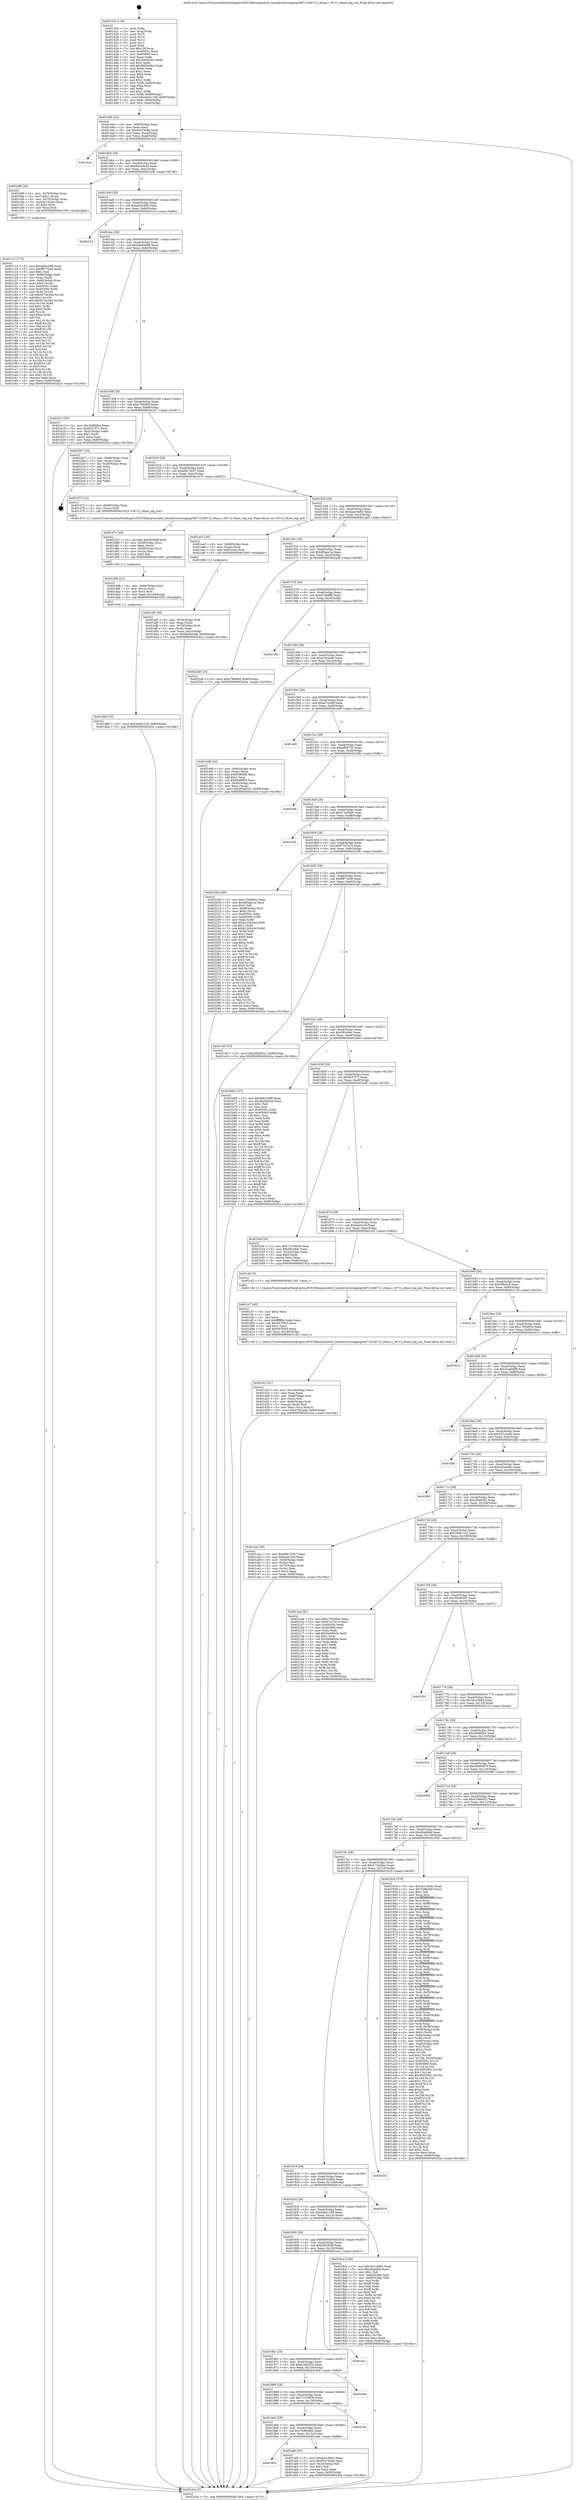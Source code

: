 digraph "0x401420" {
  label = "0x401420 (/mnt/c/Users/mathe/Desktop/tcc/POCII/binaries/extr_linuxdriversstagingrtl8712rtl8712_efuse.c_r8712_efuse_reg_init_Final-ollvm.out::main(0))"
  labelloc = "t"
  node[shape=record]

  Entry [label="",width=0.3,height=0.3,shape=circle,fillcolor=black,style=filled]
  "0x401494" [label="{
     0x401494 [32]\l
     | [instrs]\l
     &nbsp;&nbsp;0x401494 \<+6\>: mov -0x90(%rbp),%eax\l
     &nbsp;&nbsp;0x40149a \<+2\>: mov %eax,%ecx\l
     &nbsp;&nbsp;0x40149c \<+6\>: sub $0x93e75b8a,%ecx\l
     &nbsp;&nbsp;0x4014a2 \<+6\>: mov %eax,-0xa4(%rbp)\l
     &nbsp;&nbsp;0x4014a8 \<+6\>: mov %ecx,-0xa8(%rbp)\l
     &nbsp;&nbsp;0x4014ae \<+6\>: je 0000000000401ac4 \<main+0x6a4\>\l
  }"]
  "0x401ac4" [label="{
     0x401ac4\l
  }", style=dashed]
  "0x4014b4" [label="{
     0x4014b4 [28]\l
     | [instrs]\l
     &nbsp;&nbsp;0x4014b4 \<+5\>: jmp 00000000004014b9 \<main+0x99\>\l
     &nbsp;&nbsp;0x4014b9 \<+6\>: mov -0xa4(%rbp),%eax\l
     &nbsp;&nbsp;0x4014bf \<+5\>: sub $0x9a244e2d,%eax\l
     &nbsp;&nbsp;0x4014c4 \<+6\>: mov %eax,-0xac(%rbp)\l
     &nbsp;&nbsp;0x4014ca \<+6\>: je 0000000000401bf6 \<main+0x7d6\>\l
  }"]
  Exit [label="",width=0.3,height=0.3,shape=circle,fillcolor=black,style=filled,peripheries=2]
  "0x401bf6" [label="{
     0x401bf6 [29]\l
     | [instrs]\l
     &nbsp;&nbsp;0x401bf6 \<+4\>: mov -0x70(%rbp),%rax\l
     &nbsp;&nbsp;0x401bfa \<+6\>: movl $0x1,(%rax)\l
     &nbsp;&nbsp;0x401c00 \<+4\>: mov -0x70(%rbp),%rax\l
     &nbsp;&nbsp;0x401c04 \<+3\>: movslq (%rax),%rax\l
     &nbsp;&nbsp;0x401c07 \<+4\>: shl $0x2,%rax\l
     &nbsp;&nbsp;0x401c0b \<+3\>: mov %rax,%rdi\l
     &nbsp;&nbsp;0x401c0e \<+5\>: call 0000000000401050 \<malloc@plt\>\l
     | [calls]\l
     &nbsp;&nbsp;0x401050 \{1\} (unknown)\l
  }"]
  "0x4014d0" [label="{
     0x4014d0 [28]\l
     | [instrs]\l
     &nbsp;&nbsp;0x4014d0 \<+5\>: jmp 00000000004014d5 \<main+0xb5\>\l
     &nbsp;&nbsp;0x4014d5 \<+6\>: mov -0xa4(%rbp),%eax\l
     &nbsp;&nbsp;0x4014db \<+5\>: sub $0xafd2c489,%eax\l
     &nbsp;&nbsp;0x4014e0 \<+6\>: mov %eax,-0xb0(%rbp)\l
     &nbsp;&nbsp;0x4014e6 \<+6\>: je 0000000000402314 \<main+0xef4\>\l
  }"]
  "0x401db0" [label="{
     0x401db0 [15]\l
     | [instrs]\l
     &nbsp;&nbsp;0x401db0 \<+10\>: movl $0x30d011e3,-0x90(%rbp)\l
     &nbsp;&nbsp;0x401dba \<+5\>: jmp 000000000040242a \<main+0x100a\>\l
  }"]
  "0x402314" [label="{
     0x402314\l
  }", style=dashed]
  "0x4014ec" [label="{
     0x4014ec [28]\l
     | [instrs]\l
     &nbsp;&nbsp;0x4014ec \<+5\>: jmp 00000000004014f1 \<main+0xd1\>\l
     &nbsp;&nbsp;0x4014f1 \<+6\>: mov -0xa4(%rbp),%eax\l
     &nbsp;&nbsp;0x4014f7 \<+5\>: sub $0xbbc6e0d6,%eax\l
     &nbsp;&nbsp;0x4014fc \<+6\>: mov %eax,-0xb4(%rbp)\l
     &nbsp;&nbsp;0x401502 \<+6\>: je 0000000000401b13 \<main+0x6f3\>\l
  }"]
  "0x401d9b" [label="{
     0x401d9b [21]\l
     | [instrs]\l
     &nbsp;&nbsp;0x401d9b \<+4\>: mov -0x68(%rbp),%rcx\l
     &nbsp;&nbsp;0x401d9f \<+3\>: mov (%rcx),%rcx\l
     &nbsp;&nbsp;0x401da2 \<+3\>: mov %rcx,%rdi\l
     &nbsp;&nbsp;0x401da5 \<+6\>: mov %eax,-0x144(%rbp)\l
     &nbsp;&nbsp;0x401dab \<+5\>: call 0000000000401030 \<free@plt\>\l
     | [calls]\l
     &nbsp;&nbsp;0x401030 \{1\} (unknown)\l
  }"]
  "0x401b13" [label="{
     0x401b13 [30]\l
     | [instrs]\l
     &nbsp;&nbsp;0x401b13 \<+5\>: mov $0x3b980fce,%eax\l
     &nbsp;&nbsp;0x401b18 \<+5\>: mov $0x9c57f71,%ecx\l
     &nbsp;&nbsp;0x401b1d \<+3\>: mov -0x2c(%rbp),%edx\l
     &nbsp;&nbsp;0x401b20 \<+3\>: cmp $0x1,%edx\l
     &nbsp;&nbsp;0x401b23 \<+3\>: cmovl %ecx,%eax\l
     &nbsp;&nbsp;0x401b26 \<+6\>: mov %eax,-0x90(%rbp)\l
     &nbsp;&nbsp;0x401b2c \<+5\>: jmp 000000000040242a \<main+0x100a\>\l
  }"]
  "0x401508" [label="{
     0x401508 [28]\l
     | [instrs]\l
     &nbsp;&nbsp;0x401508 \<+5\>: jmp 000000000040150d \<main+0xed\>\l
     &nbsp;&nbsp;0x40150d \<+6\>: mov -0xa4(%rbp),%eax\l
     &nbsp;&nbsp;0x401513 \<+5\>: sub $0xc7f8d85f,%eax\l
     &nbsp;&nbsp;0x401518 \<+6\>: mov %eax,-0xb8(%rbp)\l
     &nbsp;&nbsp;0x40151e \<+6\>: je 00000000004022b7 \<main+0xe97\>\l
  }"]
  "0x401d7e" [label="{
     0x401d7e [29]\l
     | [instrs]\l
     &nbsp;&nbsp;0x401d7e \<+10\>: movabs $0x4030d6,%rdi\l
     &nbsp;&nbsp;0x401d88 \<+4\>: mov -0x58(%rbp),%rcx\l
     &nbsp;&nbsp;0x401d8c \<+2\>: mov %eax,(%rcx)\l
     &nbsp;&nbsp;0x401d8e \<+4\>: mov -0x58(%rbp),%rcx\l
     &nbsp;&nbsp;0x401d92 \<+2\>: mov (%rcx),%esi\l
     &nbsp;&nbsp;0x401d94 \<+2\>: mov $0x0,%al\l
     &nbsp;&nbsp;0x401d96 \<+5\>: call 0000000000401040 \<printf@plt\>\l
     | [calls]\l
     &nbsp;&nbsp;0x401040 \{1\} (unknown)\l
  }"]
  "0x4022b7" [label="{
     0x4022b7 [24]\l
     | [instrs]\l
     &nbsp;&nbsp;0x4022b7 \<+7\>: mov -0x88(%rbp),%rax\l
     &nbsp;&nbsp;0x4022be \<+2\>: mov (%rax),%eax\l
     &nbsp;&nbsp;0x4022c0 \<+4\>: lea -0x28(%rbp),%rsp\l
     &nbsp;&nbsp;0x4022c4 \<+1\>: pop %rbx\l
     &nbsp;&nbsp;0x4022c5 \<+2\>: pop %r12\l
     &nbsp;&nbsp;0x4022c7 \<+2\>: pop %r13\l
     &nbsp;&nbsp;0x4022c9 \<+2\>: pop %r14\l
     &nbsp;&nbsp;0x4022cb \<+2\>: pop %r15\l
     &nbsp;&nbsp;0x4022cd \<+1\>: pop %rbp\l
     &nbsp;&nbsp;0x4022ce \<+1\>: ret\l
  }"]
  "0x401524" [label="{
     0x401524 [28]\l
     | [instrs]\l
     &nbsp;&nbsp;0x401524 \<+5\>: jmp 0000000000401529 \<main+0x109\>\l
     &nbsp;&nbsp;0x401529 \<+6\>: mov -0xa4(%rbp),%eax\l
     &nbsp;&nbsp;0x40152f \<+5\>: sub $0xd0e72b57,%eax\l
     &nbsp;&nbsp;0x401534 \<+6\>: mov %eax,-0xbc(%rbp)\l
     &nbsp;&nbsp;0x40153a \<+6\>: je 0000000000401d72 \<main+0x952\>\l
  }"]
  "0x401d1f" [label="{
     0x401d1f [41]\l
     | [instrs]\l
     &nbsp;&nbsp;0x401d1f \<+6\>: mov -0x140(%rbp),%ecx\l
     &nbsp;&nbsp;0x401d25 \<+3\>: imul %eax,%ecx\l
     &nbsp;&nbsp;0x401d28 \<+4\>: mov -0x68(%rbp),%rsi\l
     &nbsp;&nbsp;0x401d2c \<+3\>: mov (%rsi),%rsi\l
     &nbsp;&nbsp;0x401d2f \<+4\>: mov -0x60(%rbp),%rdi\l
     &nbsp;&nbsp;0x401d33 \<+3\>: movslq (%rdi),%rdi\l
     &nbsp;&nbsp;0x401d36 \<+3\>: mov %ecx,(%rsi,%rdi,4)\l
     &nbsp;&nbsp;0x401d39 \<+10\>: movl $0xe7f42abb,-0x90(%rbp)\l
     &nbsp;&nbsp;0x401d43 \<+5\>: jmp 000000000040242a \<main+0x100a\>\l
  }"]
  "0x401d72" [label="{
     0x401d72 [12]\l
     | [instrs]\l
     &nbsp;&nbsp;0x401d72 \<+4\>: mov -0x68(%rbp),%rax\l
     &nbsp;&nbsp;0x401d76 \<+3\>: mov (%rax),%rdi\l
     &nbsp;&nbsp;0x401d79 \<+5\>: call 0000000000401410 \<r8712_efuse_reg_init\>\l
     | [calls]\l
     &nbsp;&nbsp;0x401410 \{1\} (/mnt/c/Users/mathe/Desktop/tcc/POCII/binaries/extr_linuxdriversstagingrtl8712rtl8712_efuse.c_r8712_efuse_reg_init_Final-ollvm.out::r8712_efuse_reg_init)\l
  }"]
  "0x401540" [label="{
     0x401540 [28]\l
     | [instrs]\l
     &nbsp;&nbsp;0x401540 \<+5\>: jmp 0000000000401545 \<main+0x125\>\l
     &nbsp;&nbsp;0x401545 \<+6\>: mov -0xa4(%rbp),%eax\l
     &nbsp;&nbsp;0x40154b \<+5\>: sub $0xdae16e92,%eax\l
     &nbsp;&nbsp;0x401550 \<+6\>: mov %eax,-0xc0(%rbp)\l
     &nbsp;&nbsp;0x401556 \<+6\>: je 0000000000401ae5 \<main+0x6c5\>\l
  }"]
  "0x401cf7" [label="{
     0x401cf7 [40]\l
     | [instrs]\l
     &nbsp;&nbsp;0x401cf7 \<+5\>: mov $0x2,%ecx\l
     &nbsp;&nbsp;0x401cfc \<+1\>: cltd\l
     &nbsp;&nbsp;0x401cfd \<+2\>: idiv %ecx\l
     &nbsp;&nbsp;0x401cff \<+6\>: imul $0xfffffffe,%edx,%ecx\l
     &nbsp;&nbsp;0x401d05 \<+6\>: sub $0x567f3b5,%ecx\l
     &nbsp;&nbsp;0x401d0b \<+3\>: add $0x1,%ecx\l
     &nbsp;&nbsp;0x401d0e \<+6\>: add $0x567f3b5,%ecx\l
     &nbsp;&nbsp;0x401d14 \<+6\>: mov %ecx,-0x140(%rbp)\l
     &nbsp;&nbsp;0x401d1a \<+5\>: call 0000000000401160 \<next_i\>\l
     | [calls]\l
     &nbsp;&nbsp;0x401160 \{1\} (/mnt/c/Users/mathe/Desktop/tcc/POCII/binaries/extr_linuxdriversstagingrtl8712rtl8712_efuse.c_r8712_efuse_reg_init_Final-ollvm.out::next_i)\l
  }"]
  "0x401ae5" [label="{
     0x401ae5 [16]\l
     | [instrs]\l
     &nbsp;&nbsp;0x401ae5 \<+4\>: mov -0x80(%rbp),%rax\l
     &nbsp;&nbsp;0x401ae9 \<+3\>: mov (%rax),%rax\l
     &nbsp;&nbsp;0x401aec \<+4\>: mov 0x8(%rax),%rdi\l
     &nbsp;&nbsp;0x401af0 \<+5\>: call 0000000000401060 \<atoi@plt\>\l
     | [calls]\l
     &nbsp;&nbsp;0x401060 \{1\} (unknown)\l
  }"]
  "0x40155c" [label="{
     0x40155c [28]\l
     | [instrs]\l
     &nbsp;&nbsp;0x40155c \<+5\>: jmp 0000000000401561 \<main+0x141\>\l
     &nbsp;&nbsp;0x401561 \<+6\>: mov -0xa4(%rbp),%eax\l
     &nbsp;&nbsp;0x401567 \<+5\>: sub $0xdf3aac1a,%eax\l
     &nbsp;&nbsp;0x40156c \<+6\>: mov %eax,-0xc4(%rbp)\l
     &nbsp;&nbsp;0x401572 \<+6\>: je 00000000004022a8 \<main+0xe88\>\l
  }"]
  "0x401c13" [label="{
     0x401c13 [172]\l
     | [instrs]\l
     &nbsp;&nbsp;0x401c13 \<+5\>: mov $0xafd2c489,%ecx\l
     &nbsp;&nbsp;0x401c18 \<+5\>: mov $0xff971b48,%edx\l
     &nbsp;&nbsp;0x401c1d \<+3\>: mov $0x1,%sil\l
     &nbsp;&nbsp;0x401c20 \<+4\>: mov -0x68(%rbp),%rdi\l
     &nbsp;&nbsp;0x401c24 \<+3\>: mov %rax,(%rdi)\l
     &nbsp;&nbsp;0x401c27 \<+4\>: mov -0x60(%rbp),%rax\l
     &nbsp;&nbsp;0x401c2b \<+6\>: movl $0x0,(%rax)\l
     &nbsp;&nbsp;0x401c31 \<+8\>: mov 0x40505c,%r8d\l
     &nbsp;&nbsp;0x401c39 \<+8\>: mov 0x405060,%r9d\l
     &nbsp;&nbsp;0x401c41 \<+3\>: mov %r8d,%r10d\l
     &nbsp;&nbsp;0x401c44 \<+7\>: sub $0x9274e2bd,%r10d\l
     &nbsp;&nbsp;0x401c4b \<+4\>: sub $0x1,%r10d\l
     &nbsp;&nbsp;0x401c4f \<+7\>: add $0x9274e2bd,%r10d\l
     &nbsp;&nbsp;0x401c56 \<+4\>: imul %r10d,%r8d\l
     &nbsp;&nbsp;0x401c5a \<+4\>: and $0x1,%r8d\l
     &nbsp;&nbsp;0x401c5e \<+4\>: cmp $0x0,%r8d\l
     &nbsp;&nbsp;0x401c62 \<+4\>: sete %r11b\l
     &nbsp;&nbsp;0x401c66 \<+4\>: cmp $0xa,%r9d\l
     &nbsp;&nbsp;0x401c6a \<+3\>: setl %bl\l
     &nbsp;&nbsp;0x401c6d \<+3\>: mov %r11b,%r14b\l
     &nbsp;&nbsp;0x401c70 \<+4\>: xor $0xff,%r14b\l
     &nbsp;&nbsp;0x401c74 \<+3\>: mov %bl,%r15b\l
     &nbsp;&nbsp;0x401c77 \<+4\>: xor $0xff,%r15b\l
     &nbsp;&nbsp;0x401c7b \<+4\>: xor $0x0,%sil\l
     &nbsp;&nbsp;0x401c7f \<+3\>: mov %r14b,%r12b\l
     &nbsp;&nbsp;0x401c82 \<+4\>: and $0x0,%r12b\l
     &nbsp;&nbsp;0x401c86 \<+3\>: and %sil,%r11b\l
     &nbsp;&nbsp;0x401c89 \<+3\>: mov %r15b,%r13b\l
     &nbsp;&nbsp;0x401c8c \<+4\>: and $0x0,%r13b\l
     &nbsp;&nbsp;0x401c90 \<+3\>: and %sil,%bl\l
     &nbsp;&nbsp;0x401c93 \<+3\>: or %r11b,%r12b\l
     &nbsp;&nbsp;0x401c96 \<+3\>: or %bl,%r13b\l
     &nbsp;&nbsp;0x401c99 \<+3\>: xor %r13b,%r12b\l
     &nbsp;&nbsp;0x401c9c \<+3\>: or %r15b,%r14b\l
     &nbsp;&nbsp;0x401c9f \<+4\>: xor $0xff,%r14b\l
     &nbsp;&nbsp;0x401ca3 \<+4\>: or $0x0,%sil\l
     &nbsp;&nbsp;0x401ca7 \<+3\>: and %sil,%r14b\l
     &nbsp;&nbsp;0x401caa \<+3\>: or %r14b,%r12b\l
     &nbsp;&nbsp;0x401cad \<+4\>: test $0x1,%r12b\l
     &nbsp;&nbsp;0x401cb1 \<+3\>: cmovne %edx,%ecx\l
     &nbsp;&nbsp;0x401cb4 \<+6\>: mov %ecx,-0x90(%rbp)\l
     &nbsp;&nbsp;0x401cba \<+5\>: jmp 000000000040242a \<main+0x100a\>\l
  }"]
  "0x4022a8" [label="{
     0x4022a8 [15]\l
     | [instrs]\l
     &nbsp;&nbsp;0x4022a8 \<+10\>: movl $0xc7f8d85f,-0x90(%rbp)\l
     &nbsp;&nbsp;0x4022b2 \<+5\>: jmp 000000000040242a \<main+0x100a\>\l
  }"]
  "0x401578" [label="{
     0x401578 [28]\l
     | [instrs]\l
     &nbsp;&nbsp;0x401578 \<+5\>: jmp 000000000040157d \<main+0x15d\>\l
     &nbsp;&nbsp;0x40157d \<+6\>: mov -0xa4(%rbp),%eax\l
     &nbsp;&nbsp;0x401583 \<+5\>: sub $0xe726dff8,%eax\l
     &nbsp;&nbsp;0x401588 \<+6\>: mov %eax,-0xc8(%rbp)\l
     &nbsp;&nbsp;0x40158e \<+6\>: je 0000000000402199 \<main+0xd79\>\l
  }"]
  "0x401af5" [label="{
     0x401af5 [30]\l
     | [instrs]\l
     &nbsp;&nbsp;0x401af5 \<+4\>: mov -0x78(%rbp),%rdi\l
     &nbsp;&nbsp;0x401af9 \<+2\>: mov %eax,(%rdi)\l
     &nbsp;&nbsp;0x401afb \<+4\>: mov -0x78(%rbp),%rdi\l
     &nbsp;&nbsp;0x401aff \<+2\>: mov (%rdi),%eax\l
     &nbsp;&nbsp;0x401b01 \<+3\>: mov %eax,-0x2c(%rbp)\l
     &nbsp;&nbsp;0x401b04 \<+10\>: movl $0xbbc6e0d6,-0x90(%rbp)\l
     &nbsp;&nbsp;0x401b0e \<+5\>: jmp 000000000040242a \<main+0x100a\>\l
  }"]
  "0x402199" [label="{
     0x402199\l
  }", style=dashed]
  "0x401594" [label="{
     0x401594 [28]\l
     | [instrs]\l
     &nbsp;&nbsp;0x401594 \<+5\>: jmp 0000000000401599 \<main+0x179\>\l
     &nbsp;&nbsp;0x401599 \<+6\>: mov -0xa4(%rbp),%eax\l
     &nbsp;&nbsp;0x40159f \<+5\>: sub $0xe7f42abb,%eax\l
     &nbsp;&nbsp;0x4015a4 \<+6\>: mov %eax,-0xcc(%rbp)\l
     &nbsp;&nbsp;0x4015aa \<+6\>: je 0000000000401d48 \<main+0x928\>\l
  }"]
  "0x4018c0" [label="{
     0x4018c0\l
  }", style=dashed]
  "0x401d48" [label="{
     0x401d48 [42]\l
     | [instrs]\l
     &nbsp;&nbsp;0x401d48 \<+4\>: mov -0x60(%rbp),%rax\l
     &nbsp;&nbsp;0x401d4c \<+2\>: mov (%rax),%ecx\l
     &nbsp;&nbsp;0x401d4e \<+6\>: add $0xf54f6f06,%ecx\l
     &nbsp;&nbsp;0x401d54 \<+3\>: add $0x1,%ecx\l
     &nbsp;&nbsp;0x401d57 \<+6\>: sub $0xf54f6f06,%ecx\l
     &nbsp;&nbsp;0x401d5d \<+4\>: mov -0x60(%rbp),%rax\l
     &nbsp;&nbsp;0x401d61 \<+2\>: mov %ecx,(%rax)\l
     &nbsp;&nbsp;0x401d63 \<+10\>: movl $0x2f5a635c,-0x90(%rbp)\l
     &nbsp;&nbsp;0x401d6d \<+5\>: jmp 000000000040242a \<main+0x100a\>\l
  }"]
  "0x4015b0" [label="{
     0x4015b0 [28]\l
     | [instrs]\l
     &nbsp;&nbsp;0x4015b0 \<+5\>: jmp 00000000004015b5 \<main+0x195\>\l
     &nbsp;&nbsp;0x4015b5 \<+6\>: mov -0xa4(%rbp),%eax\l
     &nbsp;&nbsp;0x4015bb \<+5\>: sub $0xef7ccb9f,%eax\l
     &nbsp;&nbsp;0x4015c0 \<+6\>: mov %eax,-0xd0(%rbp)\l
     &nbsp;&nbsp;0x4015c6 \<+6\>: je 0000000000401ef0 \<main+0xad0\>\l
  }"]
  "0x401aa6" [label="{
     0x401aa6 [30]\l
     | [instrs]\l
     &nbsp;&nbsp;0x401aa6 \<+5\>: mov $0xdae16e92,%eax\l
     &nbsp;&nbsp;0x401aab \<+5\>: mov $0x93e75b8a,%ecx\l
     &nbsp;&nbsp;0x401ab0 \<+3\>: mov -0x2d(%rbp),%dl\l
     &nbsp;&nbsp;0x401ab3 \<+3\>: test $0x1,%dl\l
     &nbsp;&nbsp;0x401ab6 \<+3\>: cmovne %ecx,%eax\l
     &nbsp;&nbsp;0x401ab9 \<+6\>: mov %eax,-0x90(%rbp)\l
     &nbsp;&nbsp;0x401abf \<+5\>: jmp 000000000040242a \<main+0x100a\>\l
  }"]
  "0x401ef0" [label="{
     0x401ef0\l
  }", style=dashed]
  "0x4015cc" [label="{
     0x4015cc [28]\l
     | [instrs]\l
     &nbsp;&nbsp;0x4015cc \<+5\>: jmp 00000000004015d1 \<main+0x1b1\>\l
     &nbsp;&nbsp;0x4015d1 \<+6\>: mov -0xa4(%rbp),%eax\l
     &nbsp;&nbsp;0x4015d7 \<+5\>: sub $0xeff59733,%eax\l
     &nbsp;&nbsp;0x4015dc \<+6\>: mov %eax,-0xd4(%rbp)\l
     &nbsp;&nbsp;0x4015e2 \<+6\>: je 000000000040238e \<main+0xf6e\>\l
  }"]
  "0x4018a4" [label="{
     0x4018a4 [28]\l
     | [instrs]\l
     &nbsp;&nbsp;0x4018a4 \<+5\>: jmp 00000000004018a9 \<main+0x489\>\l
     &nbsp;&nbsp;0x4018a9 \<+6\>: mov -0xa4(%rbp),%eax\l
     &nbsp;&nbsp;0x4018af \<+5\>: sub $0x7b96c9d3,%eax\l
     &nbsp;&nbsp;0x4018b4 \<+6\>: mov %eax,-0x13c(%rbp)\l
     &nbsp;&nbsp;0x4018ba \<+6\>: je 0000000000401aa6 \<main+0x686\>\l
  }"]
  "0x40238e" [label="{
     0x40238e\l
  }", style=dashed]
  "0x4015e8" [label="{
     0x4015e8 [28]\l
     | [instrs]\l
     &nbsp;&nbsp;0x4015e8 \<+5\>: jmp 00000000004015ed \<main+0x1cd\>\l
     &nbsp;&nbsp;0x4015ed \<+6\>: mov -0xa4(%rbp),%eax\l
     &nbsp;&nbsp;0x4015f3 \<+5\>: sub $0xf17e95a8,%eax\l
     &nbsp;&nbsp;0x4015f8 \<+6\>: mov %eax,-0xd8(%rbp)\l
     &nbsp;&nbsp;0x4015fe \<+6\>: je 0000000000401e52 \<main+0xa32\>\l
  }"]
  "0x40218a" [label="{
     0x40218a\l
  }", style=dashed]
  "0x401e52" [label="{
     0x401e52\l
  }", style=dashed]
  "0x401604" [label="{
     0x401604 [28]\l
     | [instrs]\l
     &nbsp;&nbsp;0x401604 \<+5\>: jmp 0000000000401609 \<main+0x1e9\>\l
     &nbsp;&nbsp;0x401609 \<+6\>: mov -0xa4(%rbp),%eax\l
     &nbsp;&nbsp;0x40160f \<+5\>: sub $0xf71e7e15,%eax\l
     &nbsp;&nbsp;0x401614 \<+6\>: mov %eax,-0xdc(%rbp)\l
     &nbsp;&nbsp;0x40161a \<+6\>: je 0000000000402208 \<main+0xde8\>\l
  }"]
  "0x401888" [label="{
     0x401888 [28]\l
     | [instrs]\l
     &nbsp;&nbsp;0x401888 \<+5\>: jmp 000000000040188d \<main+0x46d\>\l
     &nbsp;&nbsp;0x40188d \<+6\>: mov -0xa4(%rbp),%eax\l
     &nbsp;&nbsp;0x401893 \<+5\>: sub $0x7137663b,%eax\l
     &nbsp;&nbsp;0x401898 \<+6\>: mov %eax,-0x138(%rbp)\l
     &nbsp;&nbsp;0x40189e \<+6\>: je 000000000040218a \<main+0xd6a\>\l
  }"]
  "0x402208" [label="{
     0x402208 [160]\l
     | [instrs]\l
     &nbsp;&nbsp;0x402208 \<+5\>: mov $0x17b5e92e,%eax\l
     &nbsp;&nbsp;0x40220d \<+5\>: mov $0xdf3aac1a,%ecx\l
     &nbsp;&nbsp;0x402212 \<+2\>: mov $0x1,%dl\l
     &nbsp;&nbsp;0x402214 \<+7\>: mov -0x88(%rbp),%rsi\l
     &nbsp;&nbsp;0x40221b \<+6\>: movl $0x0,(%rsi)\l
     &nbsp;&nbsp;0x402221 \<+7\>: mov 0x40505c,%edi\l
     &nbsp;&nbsp;0x402228 \<+8\>: mov 0x405060,%r8d\l
     &nbsp;&nbsp;0x402230 \<+3\>: mov %edi,%r9d\l
     &nbsp;&nbsp;0x402233 \<+7\>: add $0xb12d244d,%r9d\l
     &nbsp;&nbsp;0x40223a \<+4\>: sub $0x1,%r9d\l
     &nbsp;&nbsp;0x40223e \<+7\>: sub $0xb12d244d,%r9d\l
     &nbsp;&nbsp;0x402245 \<+4\>: imul %r9d,%edi\l
     &nbsp;&nbsp;0x402249 \<+3\>: and $0x1,%edi\l
     &nbsp;&nbsp;0x40224c \<+3\>: cmp $0x0,%edi\l
     &nbsp;&nbsp;0x40224f \<+4\>: sete %r10b\l
     &nbsp;&nbsp;0x402253 \<+4\>: cmp $0xa,%r8d\l
     &nbsp;&nbsp;0x402257 \<+4\>: setl %r11b\l
     &nbsp;&nbsp;0x40225b \<+3\>: mov %r10b,%bl\l
     &nbsp;&nbsp;0x40225e \<+3\>: xor $0xff,%bl\l
     &nbsp;&nbsp;0x402261 \<+3\>: mov %r11b,%r14b\l
     &nbsp;&nbsp;0x402264 \<+4\>: xor $0xff,%r14b\l
     &nbsp;&nbsp;0x402268 \<+3\>: xor $0x0,%dl\l
     &nbsp;&nbsp;0x40226b \<+3\>: mov %bl,%r15b\l
     &nbsp;&nbsp;0x40226e \<+4\>: and $0x0,%r15b\l
     &nbsp;&nbsp;0x402272 \<+3\>: and %dl,%r10b\l
     &nbsp;&nbsp;0x402275 \<+3\>: mov %r14b,%r12b\l
     &nbsp;&nbsp;0x402278 \<+4\>: and $0x0,%r12b\l
     &nbsp;&nbsp;0x40227c \<+3\>: and %dl,%r11b\l
     &nbsp;&nbsp;0x40227f \<+3\>: or %r10b,%r15b\l
     &nbsp;&nbsp;0x402282 \<+3\>: or %r11b,%r12b\l
     &nbsp;&nbsp;0x402285 \<+3\>: xor %r12b,%r15b\l
     &nbsp;&nbsp;0x402288 \<+3\>: or %r14b,%bl\l
     &nbsp;&nbsp;0x40228b \<+3\>: xor $0xff,%bl\l
     &nbsp;&nbsp;0x40228e \<+3\>: or $0x0,%dl\l
     &nbsp;&nbsp;0x402291 \<+2\>: and %dl,%bl\l
     &nbsp;&nbsp;0x402293 \<+3\>: or %bl,%r15b\l
     &nbsp;&nbsp;0x402296 \<+4\>: test $0x1,%r15b\l
     &nbsp;&nbsp;0x40229a \<+3\>: cmovne %ecx,%eax\l
     &nbsp;&nbsp;0x40229d \<+6\>: mov %eax,-0x90(%rbp)\l
     &nbsp;&nbsp;0x4022a3 \<+5\>: jmp 000000000040242a \<main+0x100a\>\l
  }"]
  "0x401620" [label="{
     0x401620 [28]\l
     | [instrs]\l
     &nbsp;&nbsp;0x401620 \<+5\>: jmp 0000000000401625 \<main+0x205\>\l
     &nbsp;&nbsp;0x401625 \<+6\>: mov -0xa4(%rbp),%eax\l
     &nbsp;&nbsp;0x40162b \<+5\>: sub $0xff971b48,%eax\l
     &nbsp;&nbsp;0x401630 \<+6\>: mov %eax,-0xe0(%rbp)\l
     &nbsp;&nbsp;0x401636 \<+6\>: je 0000000000401cbf \<main+0x89f\>\l
  }"]
  "0x4023e9" [label="{
     0x4023e9\l
  }", style=dashed]
  "0x401cbf" [label="{
     0x401cbf [15]\l
     | [instrs]\l
     &nbsp;&nbsp;0x401cbf \<+10\>: movl $0x2f5a635c,-0x90(%rbp)\l
     &nbsp;&nbsp;0x401cc9 \<+5\>: jmp 000000000040242a \<main+0x100a\>\l
  }"]
  "0x40163c" [label="{
     0x40163c [28]\l
     | [instrs]\l
     &nbsp;&nbsp;0x40163c \<+5\>: jmp 0000000000401641 \<main+0x221\>\l
     &nbsp;&nbsp;0x401641 \<+6\>: mov -0xa4(%rbp),%eax\l
     &nbsp;&nbsp;0x401647 \<+5\>: sub $0x381e94c,%eax\l
     &nbsp;&nbsp;0x40164c \<+6\>: mov %eax,-0xe4(%rbp)\l
     &nbsp;&nbsp;0x401652 \<+6\>: je 0000000000401b6d \<main+0x74d\>\l
  }"]
  "0x40186c" [label="{
     0x40186c [28]\l
     | [instrs]\l
     &nbsp;&nbsp;0x40186c \<+5\>: jmp 0000000000401871 \<main+0x451\>\l
     &nbsp;&nbsp;0x401871 \<+6\>: mov -0xa4(%rbp),%eax\l
     &nbsp;&nbsp;0x401877 \<+5\>: sub $0x618d1f32,%eax\l
     &nbsp;&nbsp;0x40187c \<+6\>: mov %eax,-0x134(%rbp)\l
     &nbsp;&nbsp;0x401882 \<+6\>: je 00000000004023e9 \<main+0xfc9\>\l
  }"]
  "0x401b6d" [label="{
     0x401b6d [137]\l
     | [instrs]\l
     &nbsp;&nbsp;0x401b6d \<+5\>: mov $0xafd2c489,%eax\l
     &nbsp;&nbsp;0x401b72 \<+5\>: mov $0x9a244e2d,%ecx\l
     &nbsp;&nbsp;0x401b77 \<+2\>: mov $0x1,%dl\l
     &nbsp;&nbsp;0x401b79 \<+2\>: xor %esi,%esi\l
     &nbsp;&nbsp;0x401b7b \<+7\>: mov 0x40505c,%edi\l
     &nbsp;&nbsp;0x401b82 \<+8\>: mov 0x405060,%r8d\l
     &nbsp;&nbsp;0x401b8a \<+3\>: sub $0x1,%esi\l
     &nbsp;&nbsp;0x401b8d \<+3\>: mov %edi,%r9d\l
     &nbsp;&nbsp;0x401b90 \<+3\>: add %esi,%r9d\l
     &nbsp;&nbsp;0x401b93 \<+4\>: imul %r9d,%edi\l
     &nbsp;&nbsp;0x401b97 \<+3\>: and $0x1,%edi\l
     &nbsp;&nbsp;0x401b9a \<+3\>: cmp $0x0,%edi\l
     &nbsp;&nbsp;0x401b9d \<+4\>: sete %r10b\l
     &nbsp;&nbsp;0x401ba1 \<+4\>: cmp $0xa,%r8d\l
     &nbsp;&nbsp;0x401ba5 \<+4\>: setl %r11b\l
     &nbsp;&nbsp;0x401ba9 \<+3\>: mov %r10b,%bl\l
     &nbsp;&nbsp;0x401bac \<+3\>: xor $0xff,%bl\l
     &nbsp;&nbsp;0x401baf \<+3\>: mov %r11b,%r14b\l
     &nbsp;&nbsp;0x401bb2 \<+4\>: xor $0xff,%r14b\l
     &nbsp;&nbsp;0x401bb6 \<+3\>: xor $0x1,%dl\l
     &nbsp;&nbsp;0x401bb9 \<+3\>: mov %bl,%r15b\l
     &nbsp;&nbsp;0x401bbc \<+4\>: and $0xff,%r15b\l
     &nbsp;&nbsp;0x401bc0 \<+3\>: and %dl,%r10b\l
     &nbsp;&nbsp;0x401bc3 \<+3\>: mov %r14b,%r12b\l
     &nbsp;&nbsp;0x401bc6 \<+4\>: and $0xff,%r12b\l
     &nbsp;&nbsp;0x401bca \<+3\>: and %dl,%r11b\l
     &nbsp;&nbsp;0x401bcd \<+3\>: or %r10b,%r15b\l
     &nbsp;&nbsp;0x401bd0 \<+3\>: or %r11b,%r12b\l
     &nbsp;&nbsp;0x401bd3 \<+3\>: xor %r12b,%r15b\l
     &nbsp;&nbsp;0x401bd6 \<+3\>: or %r14b,%bl\l
     &nbsp;&nbsp;0x401bd9 \<+3\>: xor $0xff,%bl\l
     &nbsp;&nbsp;0x401bdc \<+3\>: or $0x1,%dl\l
     &nbsp;&nbsp;0x401bdf \<+2\>: and %dl,%bl\l
     &nbsp;&nbsp;0x401be1 \<+3\>: or %bl,%r15b\l
     &nbsp;&nbsp;0x401be4 \<+4\>: test $0x1,%r15b\l
     &nbsp;&nbsp;0x401be8 \<+3\>: cmovne %ecx,%eax\l
     &nbsp;&nbsp;0x401beb \<+6\>: mov %eax,-0x90(%rbp)\l
     &nbsp;&nbsp;0x401bf1 \<+5\>: jmp 000000000040242a \<main+0x100a\>\l
  }"]
  "0x401658" [label="{
     0x401658 [28]\l
     | [instrs]\l
     &nbsp;&nbsp;0x401658 \<+5\>: jmp 000000000040165d \<main+0x23d\>\l
     &nbsp;&nbsp;0x40165d \<+6\>: mov -0xa4(%rbp),%eax\l
     &nbsp;&nbsp;0x401663 \<+5\>: sub $0x9c57f71,%eax\l
     &nbsp;&nbsp;0x401668 \<+6\>: mov %eax,-0xe8(%rbp)\l
     &nbsp;&nbsp;0x40166e \<+6\>: je 0000000000401b4f \<main+0x72f\>\l
  }"]
  "0x401ee1" [label="{
     0x401ee1\l
  }", style=dashed]
  "0x401b4f" [label="{
     0x401b4f [30]\l
     | [instrs]\l
     &nbsp;&nbsp;0x401b4f \<+5\>: mov $0x7137663b,%eax\l
     &nbsp;&nbsp;0x401b54 \<+5\>: mov $0x381e94c,%ecx\l
     &nbsp;&nbsp;0x401b59 \<+3\>: mov -0x2c(%rbp),%edx\l
     &nbsp;&nbsp;0x401b5c \<+3\>: cmp $0x0,%edx\l
     &nbsp;&nbsp;0x401b5f \<+3\>: cmove %ecx,%eax\l
     &nbsp;&nbsp;0x401b62 \<+6\>: mov %eax,-0x90(%rbp)\l
     &nbsp;&nbsp;0x401b68 \<+5\>: jmp 000000000040242a \<main+0x100a\>\l
  }"]
  "0x401674" [label="{
     0x401674 [28]\l
     | [instrs]\l
     &nbsp;&nbsp;0x401674 \<+5\>: jmp 0000000000401679 \<main+0x259\>\l
     &nbsp;&nbsp;0x401679 \<+6\>: mov -0xa4(%rbp),%eax\l
     &nbsp;&nbsp;0x40167f \<+5\>: sub $0xbadc1eb,%eax\l
     &nbsp;&nbsp;0x401684 \<+6\>: mov %eax,-0xec(%rbp)\l
     &nbsp;&nbsp;0x40168a \<+6\>: je 0000000000401cf2 \<main+0x8d2\>\l
  }"]
  "0x401420" [label="{
     0x401420 [116]\l
     | [instrs]\l
     &nbsp;&nbsp;0x401420 \<+1\>: push %rbp\l
     &nbsp;&nbsp;0x401421 \<+3\>: mov %rsp,%rbp\l
     &nbsp;&nbsp;0x401424 \<+2\>: push %r15\l
     &nbsp;&nbsp;0x401426 \<+2\>: push %r14\l
     &nbsp;&nbsp;0x401428 \<+2\>: push %r13\l
     &nbsp;&nbsp;0x40142a \<+2\>: push %r12\l
     &nbsp;&nbsp;0x40142c \<+1\>: push %rbx\l
     &nbsp;&nbsp;0x40142d \<+7\>: sub $0x138,%rsp\l
     &nbsp;&nbsp;0x401434 \<+7\>: mov 0x40505c,%eax\l
     &nbsp;&nbsp;0x40143b \<+7\>: mov 0x405060,%ecx\l
     &nbsp;&nbsp;0x401442 \<+2\>: mov %eax,%edx\l
     &nbsp;&nbsp;0x401444 \<+6\>: sub $0x3b95d3b3,%edx\l
     &nbsp;&nbsp;0x40144a \<+3\>: sub $0x1,%edx\l
     &nbsp;&nbsp;0x40144d \<+6\>: add $0x3b95d3b3,%edx\l
     &nbsp;&nbsp;0x401453 \<+3\>: imul %edx,%eax\l
     &nbsp;&nbsp;0x401456 \<+3\>: and $0x1,%eax\l
     &nbsp;&nbsp;0x401459 \<+3\>: cmp $0x0,%eax\l
     &nbsp;&nbsp;0x40145c \<+4\>: sete %r8b\l
     &nbsp;&nbsp;0x401460 \<+4\>: and $0x1,%r8b\l
     &nbsp;&nbsp;0x401464 \<+7\>: mov %r8b,-0x8a(%rbp)\l
     &nbsp;&nbsp;0x40146b \<+3\>: cmp $0xa,%ecx\l
     &nbsp;&nbsp;0x40146e \<+4\>: setl %r8b\l
     &nbsp;&nbsp;0x401472 \<+4\>: and $0x1,%r8b\l
     &nbsp;&nbsp;0x401476 \<+7\>: mov %r8b,-0x89(%rbp)\l
     &nbsp;&nbsp;0x40147d \<+10\>: movl $0x4ab41188,-0x90(%rbp)\l
     &nbsp;&nbsp;0x401487 \<+6\>: mov %edi,-0x94(%rbp)\l
     &nbsp;&nbsp;0x40148d \<+7\>: mov %rsi,-0xa0(%rbp)\l
  }"]
  "0x401cf2" [label="{
     0x401cf2 [5]\l
     | [instrs]\l
     &nbsp;&nbsp;0x401cf2 \<+5\>: call 0000000000401160 \<next_i\>\l
     | [calls]\l
     &nbsp;&nbsp;0x401160 \{1\} (/mnt/c/Users/mathe/Desktop/tcc/POCII/binaries/extr_linuxdriversstagingrtl8712rtl8712_efuse.c_r8712_efuse_reg_init_Final-ollvm.out::next_i)\l
  }"]
  "0x401690" [label="{
     0x401690 [28]\l
     | [instrs]\l
     &nbsp;&nbsp;0x401690 \<+5\>: jmp 0000000000401695 \<main+0x275\>\l
     &nbsp;&nbsp;0x401695 \<+6\>: mov -0xa4(%rbp),%eax\l
     &nbsp;&nbsp;0x40169b \<+5\>: sub $0xcf9bdc4,%eax\l
     &nbsp;&nbsp;0x4016a0 \<+6\>: mov %eax,-0xf0(%rbp)\l
     &nbsp;&nbsp;0x4016a6 \<+6\>: je 000000000040213d \<main+0xd1d\>\l
  }"]
  "0x40242a" [label="{
     0x40242a [5]\l
     | [instrs]\l
     &nbsp;&nbsp;0x40242a \<+5\>: jmp 0000000000401494 \<main+0x74\>\l
  }"]
  "0x40213d" [label="{
     0x40213d\l
  }", style=dashed]
  "0x4016ac" [label="{
     0x4016ac [28]\l
     | [instrs]\l
     &nbsp;&nbsp;0x4016ac \<+5\>: jmp 00000000004016b1 \<main+0x291\>\l
     &nbsp;&nbsp;0x4016b1 \<+6\>: mov -0xa4(%rbp),%eax\l
     &nbsp;&nbsp;0x4016b7 \<+5\>: sub $0x17b5e92e,%eax\l
     &nbsp;&nbsp;0x4016bc \<+6\>: mov %eax,-0xf4(%rbp)\l
     &nbsp;&nbsp;0x4016c2 \<+6\>: je 0000000000402413 \<main+0xff3\>\l
  }"]
  "0x401850" [label="{
     0x401850 [28]\l
     | [instrs]\l
     &nbsp;&nbsp;0x401850 \<+5\>: jmp 0000000000401855 \<main+0x435\>\l
     &nbsp;&nbsp;0x401855 \<+6\>: mov -0xa4(%rbp),%eax\l
     &nbsp;&nbsp;0x40185b \<+5\>: sub $0x54f1838f,%eax\l
     &nbsp;&nbsp;0x401860 \<+6\>: mov %eax,-0x130(%rbp)\l
     &nbsp;&nbsp;0x401866 \<+6\>: je 0000000000401ee1 \<main+0xac1\>\l
  }"]
  "0x402413" [label="{
     0x402413\l
  }", style=dashed]
  "0x4016c8" [label="{
     0x4016c8 [28]\l
     | [instrs]\l
     &nbsp;&nbsp;0x4016c8 \<+5\>: jmp 00000000004016cd \<main+0x2ad\>\l
     &nbsp;&nbsp;0x4016cd \<+6\>: mov -0xa4(%rbp),%eax\l
     &nbsp;&nbsp;0x4016d3 \<+5\>: sub $0x22a8e0f8,%eax\l
     &nbsp;&nbsp;0x4016d8 \<+6\>: mov %eax,-0xf8(%rbp)\l
     &nbsp;&nbsp;0x4016de \<+6\>: je 000000000040212e \<main+0xd0e\>\l
  }"]
  "0x4018ca" [label="{
     0x4018ca [106]\l
     | [instrs]\l
     &nbsp;&nbsp;0x4018ca \<+5\>: mov $0x3a1c3b83,%eax\l
     &nbsp;&nbsp;0x4018cf \<+5\>: mov $0x45abfdaf,%ecx\l
     &nbsp;&nbsp;0x4018d4 \<+2\>: mov $0x1,%dl\l
     &nbsp;&nbsp;0x4018d6 \<+7\>: mov -0x8a(%rbp),%sil\l
     &nbsp;&nbsp;0x4018dd \<+7\>: mov -0x89(%rbp),%dil\l
     &nbsp;&nbsp;0x4018e4 \<+3\>: mov %sil,%r8b\l
     &nbsp;&nbsp;0x4018e7 \<+4\>: xor $0xff,%r8b\l
     &nbsp;&nbsp;0x4018eb \<+3\>: mov %dil,%r9b\l
     &nbsp;&nbsp;0x4018ee \<+4\>: xor $0xff,%r9b\l
     &nbsp;&nbsp;0x4018f2 \<+3\>: xor $0x0,%dl\l
     &nbsp;&nbsp;0x4018f5 \<+3\>: mov %r8b,%r10b\l
     &nbsp;&nbsp;0x4018f8 \<+4\>: and $0x0,%r10b\l
     &nbsp;&nbsp;0x4018fc \<+3\>: and %dl,%sil\l
     &nbsp;&nbsp;0x4018ff \<+3\>: mov %r9b,%r11b\l
     &nbsp;&nbsp;0x401902 \<+4\>: and $0x0,%r11b\l
     &nbsp;&nbsp;0x401906 \<+3\>: and %dl,%dil\l
     &nbsp;&nbsp;0x401909 \<+3\>: or %sil,%r10b\l
     &nbsp;&nbsp;0x40190c \<+3\>: or %dil,%r11b\l
     &nbsp;&nbsp;0x40190f \<+3\>: xor %r11b,%r10b\l
     &nbsp;&nbsp;0x401912 \<+3\>: or %r9b,%r8b\l
     &nbsp;&nbsp;0x401915 \<+4\>: xor $0xff,%r8b\l
     &nbsp;&nbsp;0x401919 \<+3\>: or $0x0,%dl\l
     &nbsp;&nbsp;0x40191c \<+3\>: and %dl,%r8b\l
     &nbsp;&nbsp;0x40191f \<+3\>: or %r8b,%r10b\l
     &nbsp;&nbsp;0x401922 \<+4\>: test $0x1,%r10b\l
     &nbsp;&nbsp;0x401926 \<+3\>: cmovne %ecx,%eax\l
     &nbsp;&nbsp;0x401929 \<+6\>: mov %eax,-0x90(%rbp)\l
     &nbsp;&nbsp;0x40192f \<+5\>: jmp 000000000040242a \<main+0x100a\>\l
  }"]
  "0x40212e" [label="{
     0x40212e\l
  }", style=dashed]
  "0x4016e4" [label="{
     0x4016e4 [28]\l
     | [instrs]\l
     &nbsp;&nbsp;0x4016e4 \<+5\>: jmp 00000000004016e9 \<main+0x2c9\>\l
     &nbsp;&nbsp;0x4016e9 \<+6\>: mov -0xa4(%rbp),%eax\l
     &nbsp;&nbsp;0x4016ef \<+5\>: sub $0x247c2a40,%eax\l
     &nbsp;&nbsp;0x4016f4 \<+6\>: mov %eax,-0xfc(%rbp)\l
     &nbsp;&nbsp;0x4016fa \<+6\>: je 0000000000401dbf \<main+0x99f\>\l
  }"]
  "0x401834" [label="{
     0x401834 [28]\l
     | [instrs]\l
     &nbsp;&nbsp;0x401834 \<+5\>: jmp 0000000000401839 \<main+0x419\>\l
     &nbsp;&nbsp;0x401839 \<+6\>: mov -0xa4(%rbp),%eax\l
     &nbsp;&nbsp;0x40183f \<+5\>: sub $0x4ab41188,%eax\l
     &nbsp;&nbsp;0x401844 \<+6\>: mov %eax,-0x12c(%rbp)\l
     &nbsp;&nbsp;0x40184a \<+6\>: je 00000000004018ca \<main+0x4aa\>\l
  }"]
  "0x401dbf" [label="{
     0x401dbf\l
  }", style=dashed]
  "0x401700" [label="{
     0x401700 [28]\l
     | [instrs]\l
     &nbsp;&nbsp;0x401700 \<+5\>: jmp 0000000000401705 \<main+0x2e5\>\l
     &nbsp;&nbsp;0x401705 \<+6\>: mov -0xa4(%rbp),%eax\l
     &nbsp;&nbsp;0x40170b \<+5\>: sub $0x2d2ead6c,%eax\l
     &nbsp;&nbsp;0x401710 \<+6\>: mov %eax,-0x100(%rbp)\l
     &nbsp;&nbsp;0x401716 \<+6\>: je 0000000000401f6f \<main+0xb4f\>\l
  }"]
  "0x402016" [label="{
     0x402016\l
  }", style=dashed]
  "0x401f6f" [label="{
     0x401f6f\l
  }", style=dashed]
  "0x40171c" [label="{
     0x40171c [28]\l
     | [instrs]\l
     &nbsp;&nbsp;0x40171c \<+5\>: jmp 0000000000401721 \<main+0x301\>\l
     &nbsp;&nbsp;0x401721 \<+6\>: mov -0xa4(%rbp),%eax\l
     &nbsp;&nbsp;0x401727 \<+5\>: sub $0x2f5a635c,%eax\l
     &nbsp;&nbsp;0x40172c \<+6\>: mov %eax,-0x104(%rbp)\l
     &nbsp;&nbsp;0x401732 \<+6\>: je 0000000000401cce \<main+0x8ae\>\l
  }"]
  "0x401818" [label="{
     0x401818 [28]\l
     | [instrs]\l
     &nbsp;&nbsp;0x401818 \<+5\>: jmp 000000000040181d \<main+0x3fd\>\l
     &nbsp;&nbsp;0x40181d \<+6\>: mov -0xa4(%rbp),%eax\l
     &nbsp;&nbsp;0x401823 \<+5\>: sub $0x487a28e3,%eax\l
     &nbsp;&nbsp;0x401828 \<+6\>: mov %eax,-0x128(%rbp)\l
     &nbsp;&nbsp;0x40182e \<+6\>: je 0000000000402016 \<main+0xbf6\>\l
  }"]
  "0x401cce" [label="{
     0x401cce [36]\l
     | [instrs]\l
     &nbsp;&nbsp;0x401cce \<+5\>: mov $0xd0e72b57,%eax\l
     &nbsp;&nbsp;0x401cd3 \<+5\>: mov $0xbadc1eb,%ecx\l
     &nbsp;&nbsp;0x401cd8 \<+4\>: mov -0x60(%rbp),%rdx\l
     &nbsp;&nbsp;0x401cdc \<+2\>: mov (%rdx),%esi\l
     &nbsp;&nbsp;0x401cde \<+4\>: mov -0x70(%rbp),%rdx\l
     &nbsp;&nbsp;0x401ce2 \<+2\>: cmp (%rdx),%esi\l
     &nbsp;&nbsp;0x401ce4 \<+3\>: cmovl %ecx,%eax\l
     &nbsp;&nbsp;0x401ce7 \<+6\>: mov %eax,-0x90(%rbp)\l
     &nbsp;&nbsp;0x401ced \<+5\>: jmp 000000000040242a \<main+0x100a\>\l
  }"]
  "0x401738" [label="{
     0x401738 [28]\l
     | [instrs]\l
     &nbsp;&nbsp;0x401738 \<+5\>: jmp 000000000040173d \<main+0x31d\>\l
     &nbsp;&nbsp;0x40173d \<+6\>: mov -0xa4(%rbp),%eax\l
     &nbsp;&nbsp;0x401743 \<+5\>: sub $0x30d011e3,%eax\l
     &nbsp;&nbsp;0x401748 \<+6\>: mov %eax,-0x108(%rbp)\l
     &nbsp;&nbsp;0x40174e \<+6\>: je 00000000004021ad \<main+0xd8d\>\l
  }"]
  "0x402025" [label="{
     0x402025\l
  }", style=dashed]
  "0x4021ad" [label="{
     0x4021ad [91]\l
     | [instrs]\l
     &nbsp;&nbsp;0x4021ad \<+5\>: mov $0x17b5e92e,%eax\l
     &nbsp;&nbsp;0x4021b2 \<+5\>: mov $0xf71e7e15,%ecx\l
     &nbsp;&nbsp;0x4021b7 \<+7\>: mov 0x40505c,%edx\l
     &nbsp;&nbsp;0x4021be \<+7\>: mov 0x405060,%esi\l
     &nbsp;&nbsp;0x4021c5 \<+2\>: mov %edx,%edi\l
     &nbsp;&nbsp;0x4021c7 \<+6\>: add $0x5e9df43e,%edi\l
     &nbsp;&nbsp;0x4021cd \<+3\>: sub $0x1,%edi\l
     &nbsp;&nbsp;0x4021d0 \<+6\>: sub $0x5e9df43e,%edi\l
     &nbsp;&nbsp;0x4021d6 \<+3\>: imul %edi,%edx\l
     &nbsp;&nbsp;0x4021d9 \<+3\>: and $0x1,%edx\l
     &nbsp;&nbsp;0x4021dc \<+3\>: cmp $0x0,%edx\l
     &nbsp;&nbsp;0x4021df \<+4\>: sete %r8b\l
     &nbsp;&nbsp;0x4021e3 \<+3\>: cmp $0xa,%esi\l
     &nbsp;&nbsp;0x4021e6 \<+4\>: setl %r9b\l
     &nbsp;&nbsp;0x4021ea \<+3\>: mov %r8b,%r10b\l
     &nbsp;&nbsp;0x4021ed \<+3\>: and %r9b,%r10b\l
     &nbsp;&nbsp;0x4021f0 \<+3\>: xor %r9b,%r8b\l
     &nbsp;&nbsp;0x4021f3 \<+3\>: or %r8b,%r10b\l
     &nbsp;&nbsp;0x4021f6 \<+4\>: test $0x1,%r10b\l
     &nbsp;&nbsp;0x4021fa \<+3\>: cmovne %ecx,%eax\l
     &nbsp;&nbsp;0x4021fd \<+6\>: mov %eax,-0x90(%rbp)\l
     &nbsp;&nbsp;0x402203 \<+5\>: jmp 000000000040242a \<main+0x100a\>\l
  }"]
  "0x401754" [label="{
     0x401754 [28]\l
     | [instrs]\l
     &nbsp;&nbsp;0x401754 \<+5\>: jmp 0000000000401759 \<main+0x339\>\l
     &nbsp;&nbsp;0x401759 \<+6\>: mov -0xa4(%rbp),%eax\l
     &nbsp;&nbsp;0x40175f \<+5\>: sub $0x35b90301,%eax\l
     &nbsp;&nbsp;0x401764 \<+6\>: mov %eax,-0x10c(%rbp)\l
     &nbsp;&nbsp;0x40176a \<+6\>: je 0000000000402351 \<main+0xf31\>\l
  }"]
  "0x4017fc" [label="{
     0x4017fc [28]\l
     | [instrs]\l
     &nbsp;&nbsp;0x4017fc \<+5\>: jmp 0000000000401801 \<main+0x3e1\>\l
     &nbsp;&nbsp;0x401801 \<+6\>: mov -0xa4(%rbp),%eax\l
     &nbsp;&nbsp;0x401807 \<+5\>: sub $0x477a26aa,%eax\l
     &nbsp;&nbsp;0x40180c \<+6\>: mov %eax,-0x124(%rbp)\l
     &nbsp;&nbsp;0x401812 \<+6\>: je 0000000000402025 \<main+0xc05\>\l
  }"]
  "0x402351" [label="{
     0x402351\l
  }", style=dashed]
  "0x401770" [label="{
     0x401770 [28]\l
     | [instrs]\l
     &nbsp;&nbsp;0x401770 \<+5\>: jmp 0000000000401775 \<main+0x355\>\l
     &nbsp;&nbsp;0x401775 \<+6\>: mov -0xa4(%rbp),%eax\l
     &nbsp;&nbsp;0x40177b \<+5\>: sub $0x3a1c3b83,%eax\l
     &nbsp;&nbsp;0x401780 \<+6\>: mov %eax,-0x110(%rbp)\l
     &nbsp;&nbsp;0x401786 \<+6\>: je 00000000004022cf \<main+0xeaf\>\l
  }"]
  "0x401934" [label="{
     0x401934 [370]\l
     | [instrs]\l
     &nbsp;&nbsp;0x401934 \<+5\>: mov $0x3a1c3b83,%eax\l
     &nbsp;&nbsp;0x401939 \<+5\>: mov $0x7b96c9d3,%ecx\l
     &nbsp;&nbsp;0x40193e \<+2\>: mov $0x1,%dl\l
     &nbsp;&nbsp;0x401940 \<+3\>: mov %rsp,%rsi\l
     &nbsp;&nbsp;0x401943 \<+4\>: add $0xfffffffffffffff0,%rsi\l
     &nbsp;&nbsp;0x401947 \<+3\>: mov %rsi,%rsp\l
     &nbsp;&nbsp;0x40194a \<+7\>: mov %rsi,-0x88(%rbp)\l
     &nbsp;&nbsp;0x401951 \<+3\>: mov %rsp,%rsi\l
     &nbsp;&nbsp;0x401954 \<+4\>: add $0xfffffffffffffff0,%rsi\l
     &nbsp;&nbsp;0x401958 \<+3\>: mov %rsi,%rsp\l
     &nbsp;&nbsp;0x40195b \<+3\>: mov %rsp,%rdi\l
     &nbsp;&nbsp;0x40195e \<+4\>: add $0xfffffffffffffff0,%rdi\l
     &nbsp;&nbsp;0x401962 \<+3\>: mov %rdi,%rsp\l
     &nbsp;&nbsp;0x401965 \<+4\>: mov %rdi,-0x80(%rbp)\l
     &nbsp;&nbsp;0x401969 \<+3\>: mov %rsp,%rdi\l
     &nbsp;&nbsp;0x40196c \<+4\>: add $0xfffffffffffffff0,%rdi\l
     &nbsp;&nbsp;0x401970 \<+3\>: mov %rdi,%rsp\l
     &nbsp;&nbsp;0x401973 \<+4\>: mov %rdi,-0x78(%rbp)\l
     &nbsp;&nbsp;0x401977 \<+3\>: mov %rsp,%rdi\l
     &nbsp;&nbsp;0x40197a \<+4\>: add $0xfffffffffffffff0,%rdi\l
     &nbsp;&nbsp;0x40197e \<+3\>: mov %rdi,%rsp\l
     &nbsp;&nbsp;0x401981 \<+4\>: mov %rdi,-0x70(%rbp)\l
     &nbsp;&nbsp;0x401985 \<+3\>: mov %rsp,%rdi\l
     &nbsp;&nbsp;0x401988 \<+4\>: add $0xfffffffffffffff0,%rdi\l
     &nbsp;&nbsp;0x40198c \<+3\>: mov %rdi,%rsp\l
     &nbsp;&nbsp;0x40198f \<+4\>: mov %rdi,-0x68(%rbp)\l
     &nbsp;&nbsp;0x401993 \<+3\>: mov %rsp,%rdi\l
     &nbsp;&nbsp;0x401996 \<+4\>: add $0xfffffffffffffff0,%rdi\l
     &nbsp;&nbsp;0x40199a \<+3\>: mov %rdi,%rsp\l
     &nbsp;&nbsp;0x40199d \<+4\>: mov %rdi,-0x60(%rbp)\l
     &nbsp;&nbsp;0x4019a1 \<+3\>: mov %rsp,%rdi\l
     &nbsp;&nbsp;0x4019a4 \<+4\>: add $0xfffffffffffffff0,%rdi\l
     &nbsp;&nbsp;0x4019a8 \<+3\>: mov %rdi,%rsp\l
     &nbsp;&nbsp;0x4019ab \<+4\>: mov %rdi,-0x58(%rbp)\l
     &nbsp;&nbsp;0x4019af \<+3\>: mov %rsp,%rdi\l
     &nbsp;&nbsp;0x4019b2 \<+4\>: add $0xfffffffffffffff0,%rdi\l
     &nbsp;&nbsp;0x4019b6 \<+3\>: mov %rdi,%rsp\l
     &nbsp;&nbsp;0x4019b9 \<+4\>: mov %rdi,-0x50(%rbp)\l
     &nbsp;&nbsp;0x4019bd \<+3\>: mov %rsp,%rdi\l
     &nbsp;&nbsp;0x4019c0 \<+4\>: add $0xfffffffffffffff0,%rdi\l
     &nbsp;&nbsp;0x4019c4 \<+3\>: mov %rdi,%rsp\l
     &nbsp;&nbsp;0x4019c7 \<+4\>: mov %rdi,-0x48(%rbp)\l
     &nbsp;&nbsp;0x4019cb \<+3\>: mov %rsp,%rdi\l
     &nbsp;&nbsp;0x4019ce \<+4\>: add $0xfffffffffffffff0,%rdi\l
     &nbsp;&nbsp;0x4019d2 \<+3\>: mov %rdi,%rsp\l
     &nbsp;&nbsp;0x4019d5 \<+4\>: mov %rdi,-0x40(%rbp)\l
     &nbsp;&nbsp;0x4019d9 \<+3\>: mov %rsp,%rdi\l
     &nbsp;&nbsp;0x4019dc \<+4\>: add $0xfffffffffffffff0,%rdi\l
     &nbsp;&nbsp;0x4019e0 \<+3\>: mov %rdi,%rsp\l
     &nbsp;&nbsp;0x4019e3 \<+4\>: mov %rdi,-0x38(%rbp)\l
     &nbsp;&nbsp;0x4019e7 \<+7\>: mov -0x88(%rbp),%rdi\l
     &nbsp;&nbsp;0x4019ee \<+6\>: movl $0x0,(%rdi)\l
     &nbsp;&nbsp;0x4019f4 \<+7\>: mov -0x94(%rbp),%r8d\l
     &nbsp;&nbsp;0x4019fb \<+3\>: mov %r8d,(%rsi)\l
     &nbsp;&nbsp;0x4019fe \<+4\>: mov -0x80(%rbp),%rdi\l
     &nbsp;&nbsp;0x401a02 \<+7\>: mov -0xa0(%rbp),%r9\l
     &nbsp;&nbsp;0x401a09 \<+3\>: mov %r9,(%rdi)\l
     &nbsp;&nbsp;0x401a0c \<+3\>: cmpl $0x2,(%rsi)\l
     &nbsp;&nbsp;0x401a0f \<+4\>: setne %r10b\l
     &nbsp;&nbsp;0x401a13 \<+4\>: and $0x1,%r10b\l
     &nbsp;&nbsp;0x401a17 \<+4\>: mov %r10b,-0x2d(%rbp)\l
     &nbsp;&nbsp;0x401a1b \<+8\>: mov 0x40505c,%r11d\l
     &nbsp;&nbsp;0x401a23 \<+7\>: mov 0x405060,%ebx\l
     &nbsp;&nbsp;0x401a2a \<+3\>: mov %r11d,%r14d\l
     &nbsp;&nbsp;0x401a2d \<+7\>: sub $0x4f35585c,%r14d\l
     &nbsp;&nbsp;0x401a34 \<+4\>: sub $0x1,%r14d\l
     &nbsp;&nbsp;0x401a38 \<+7\>: add $0x4f35585c,%r14d\l
     &nbsp;&nbsp;0x401a3f \<+4\>: imul %r14d,%r11d\l
     &nbsp;&nbsp;0x401a43 \<+4\>: and $0x1,%r11d\l
     &nbsp;&nbsp;0x401a47 \<+4\>: cmp $0x0,%r11d\l
     &nbsp;&nbsp;0x401a4b \<+4\>: sete %r10b\l
     &nbsp;&nbsp;0x401a4f \<+3\>: cmp $0xa,%ebx\l
     &nbsp;&nbsp;0x401a52 \<+4\>: setl %r15b\l
     &nbsp;&nbsp;0x401a56 \<+3\>: mov %r10b,%r12b\l
     &nbsp;&nbsp;0x401a59 \<+4\>: xor $0xff,%r12b\l
     &nbsp;&nbsp;0x401a5d \<+3\>: mov %r15b,%r13b\l
     &nbsp;&nbsp;0x401a60 \<+4\>: xor $0xff,%r13b\l
     &nbsp;&nbsp;0x401a64 \<+3\>: xor $0x1,%dl\l
     &nbsp;&nbsp;0x401a67 \<+3\>: mov %r12b,%sil\l
     &nbsp;&nbsp;0x401a6a \<+4\>: and $0xff,%sil\l
     &nbsp;&nbsp;0x401a6e \<+3\>: and %dl,%r10b\l
     &nbsp;&nbsp;0x401a71 \<+3\>: mov %r13b,%dil\l
     &nbsp;&nbsp;0x401a74 \<+4\>: and $0xff,%dil\l
     &nbsp;&nbsp;0x401a78 \<+3\>: and %dl,%r15b\l
     &nbsp;&nbsp;0x401a7b \<+3\>: or %r10b,%sil\l
     &nbsp;&nbsp;0x401a7e \<+3\>: or %r15b,%dil\l
     &nbsp;&nbsp;0x401a81 \<+3\>: xor %dil,%sil\l
     &nbsp;&nbsp;0x401a84 \<+3\>: or %r13b,%r12b\l
     &nbsp;&nbsp;0x401a87 \<+4\>: xor $0xff,%r12b\l
     &nbsp;&nbsp;0x401a8b \<+3\>: or $0x1,%dl\l
     &nbsp;&nbsp;0x401a8e \<+3\>: and %dl,%r12b\l
     &nbsp;&nbsp;0x401a91 \<+3\>: or %r12b,%sil\l
     &nbsp;&nbsp;0x401a94 \<+4\>: test $0x1,%sil\l
     &nbsp;&nbsp;0x401a98 \<+3\>: cmovne %ecx,%eax\l
     &nbsp;&nbsp;0x401a9b \<+6\>: mov %eax,-0x90(%rbp)\l
     &nbsp;&nbsp;0x401aa1 \<+5\>: jmp 000000000040242a \<main+0x100a\>\l
  }"]
  "0x4022cf" [label="{
     0x4022cf\l
  }", style=dashed]
  "0x40178c" [label="{
     0x40178c [28]\l
     | [instrs]\l
     &nbsp;&nbsp;0x40178c \<+5\>: jmp 0000000000401791 \<main+0x371\>\l
     &nbsp;&nbsp;0x401791 \<+6\>: mov -0xa4(%rbp),%eax\l
     &nbsp;&nbsp;0x401797 \<+5\>: sub $0x3b980fce,%eax\l
     &nbsp;&nbsp;0x40179c \<+6\>: mov %eax,-0x114(%rbp)\l
     &nbsp;&nbsp;0x4017a2 \<+6\>: je 0000000000401b31 \<main+0x711\>\l
  }"]
  "0x4017e0" [label="{
     0x4017e0 [28]\l
     | [instrs]\l
     &nbsp;&nbsp;0x4017e0 \<+5\>: jmp 00000000004017e5 \<main+0x3c5\>\l
     &nbsp;&nbsp;0x4017e5 \<+6\>: mov -0xa4(%rbp),%eax\l
     &nbsp;&nbsp;0x4017eb \<+5\>: sub $0x45abfdaf,%eax\l
     &nbsp;&nbsp;0x4017f0 \<+6\>: mov %eax,-0x120(%rbp)\l
     &nbsp;&nbsp;0x4017f6 \<+6\>: je 0000000000401934 \<main+0x514\>\l
  }"]
  "0x401b31" [label="{
     0x401b31\l
  }", style=dashed]
  "0x4017a8" [label="{
     0x4017a8 [28]\l
     | [instrs]\l
     &nbsp;&nbsp;0x4017a8 \<+5\>: jmp 00000000004017ad \<main+0x38d\>\l
     &nbsp;&nbsp;0x4017ad \<+6\>: mov -0xa4(%rbp),%eax\l
     &nbsp;&nbsp;0x4017b3 \<+5\>: sub $0x40066870,%eax\l
     &nbsp;&nbsp;0x4017b8 \<+6\>: mov %eax,-0x118(%rbp)\l
     &nbsp;&nbsp;0x4017be \<+6\>: je 0000000000402080 \<main+0xc60\>\l
  }"]
  "0x401f14" [label="{
     0x401f14\l
  }", style=dashed]
  "0x402080" [label="{
     0x402080\l
  }", style=dashed]
  "0x4017c4" [label="{
     0x4017c4 [28]\l
     | [instrs]\l
     &nbsp;&nbsp;0x4017c4 \<+5\>: jmp 00000000004017c9 \<main+0x3a9\>\l
     &nbsp;&nbsp;0x4017c9 \<+6\>: mov -0xa4(%rbp),%eax\l
     &nbsp;&nbsp;0x4017cf \<+5\>: sub $0x418b0452,%eax\l
     &nbsp;&nbsp;0x4017d4 \<+6\>: mov %eax,-0x11c(%rbp)\l
     &nbsp;&nbsp;0x4017da \<+6\>: je 0000000000401f14 \<main+0xaf4\>\l
  }"]
  Entry -> "0x401420" [label=" 1"]
  "0x401494" -> "0x401ac4" [label=" 0"]
  "0x401494" -> "0x4014b4" [label=" 18"]
  "0x4022b7" -> Exit [label=" 1"]
  "0x4014b4" -> "0x401bf6" [label=" 1"]
  "0x4014b4" -> "0x4014d0" [label=" 17"]
  "0x4022a8" -> "0x40242a" [label=" 1"]
  "0x4014d0" -> "0x402314" [label=" 0"]
  "0x4014d0" -> "0x4014ec" [label=" 17"]
  "0x402208" -> "0x40242a" [label=" 1"]
  "0x4014ec" -> "0x401b13" [label=" 1"]
  "0x4014ec" -> "0x401508" [label=" 16"]
  "0x4021ad" -> "0x40242a" [label=" 1"]
  "0x401508" -> "0x4022b7" [label=" 1"]
  "0x401508" -> "0x401524" [label=" 15"]
  "0x401db0" -> "0x40242a" [label=" 1"]
  "0x401524" -> "0x401d72" [label=" 1"]
  "0x401524" -> "0x401540" [label=" 14"]
  "0x401d9b" -> "0x401db0" [label=" 1"]
  "0x401540" -> "0x401ae5" [label=" 1"]
  "0x401540" -> "0x40155c" [label=" 13"]
  "0x401d7e" -> "0x401d9b" [label=" 1"]
  "0x40155c" -> "0x4022a8" [label=" 1"]
  "0x40155c" -> "0x401578" [label=" 12"]
  "0x401d72" -> "0x401d7e" [label=" 1"]
  "0x401578" -> "0x402199" [label=" 0"]
  "0x401578" -> "0x401594" [label=" 12"]
  "0x401d48" -> "0x40242a" [label=" 1"]
  "0x401594" -> "0x401d48" [label=" 1"]
  "0x401594" -> "0x4015b0" [label=" 11"]
  "0x401d1f" -> "0x40242a" [label=" 1"]
  "0x4015b0" -> "0x401ef0" [label=" 0"]
  "0x4015b0" -> "0x4015cc" [label=" 11"]
  "0x401cf7" -> "0x401d1f" [label=" 1"]
  "0x4015cc" -> "0x40238e" [label=" 0"]
  "0x4015cc" -> "0x4015e8" [label=" 11"]
  "0x401cce" -> "0x40242a" [label=" 2"]
  "0x4015e8" -> "0x401e52" [label=" 0"]
  "0x4015e8" -> "0x401604" [label=" 11"]
  "0x401cbf" -> "0x40242a" [label=" 1"]
  "0x401604" -> "0x402208" [label=" 1"]
  "0x401604" -> "0x401620" [label=" 10"]
  "0x401bf6" -> "0x401c13" [label=" 1"]
  "0x401620" -> "0x401cbf" [label=" 1"]
  "0x401620" -> "0x40163c" [label=" 9"]
  "0x401b6d" -> "0x40242a" [label=" 1"]
  "0x40163c" -> "0x401b6d" [label=" 1"]
  "0x40163c" -> "0x401658" [label=" 8"]
  "0x401b13" -> "0x40242a" [label=" 1"]
  "0x401658" -> "0x401b4f" [label=" 1"]
  "0x401658" -> "0x401674" [label=" 7"]
  "0x401af5" -> "0x40242a" [label=" 1"]
  "0x401674" -> "0x401cf2" [label=" 1"]
  "0x401674" -> "0x401690" [label=" 6"]
  "0x4018a4" -> "0x4018c0" [label=" 0"]
  "0x401690" -> "0x40213d" [label=" 0"]
  "0x401690" -> "0x4016ac" [label=" 6"]
  "0x4018a4" -> "0x401aa6" [label=" 1"]
  "0x4016ac" -> "0x402413" [label=" 0"]
  "0x4016ac" -> "0x4016c8" [label=" 6"]
  "0x401cf2" -> "0x401cf7" [label=" 1"]
  "0x4016c8" -> "0x40212e" [label=" 0"]
  "0x4016c8" -> "0x4016e4" [label=" 6"]
  "0x401888" -> "0x4018a4" [label=" 1"]
  "0x4016e4" -> "0x401dbf" [label=" 0"]
  "0x4016e4" -> "0x401700" [label=" 6"]
  "0x401c13" -> "0x40242a" [label=" 1"]
  "0x401700" -> "0x401f6f" [label=" 0"]
  "0x401700" -> "0x40171c" [label=" 6"]
  "0x40186c" -> "0x401888" [label=" 1"]
  "0x40171c" -> "0x401cce" [label=" 2"]
  "0x40171c" -> "0x401738" [label=" 4"]
  "0x401b4f" -> "0x40242a" [label=" 1"]
  "0x401738" -> "0x4021ad" [label=" 1"]
  "0x401738" -> "0x401754" [label=" 3"]
  "0x401850" -> "0x40186c" [label=" 1"]
  "0x401754" -> "0x402351" [label=" 0"]
  "0x401754" -> "0x401770" [label=" 3"]
  "0x401ae5" -> "0x401af5" [label=" 1"]
  "0x401770" -> "0x4022cf" [label=" 0"]
  "0x401770" -> "0x40178c" [label=" 3"]
  "0x401934" -> "0x40242a" [label=" 1"]
  "0x40178c" -> "0x401b31" [label=" 0"]
  "0x40178c" -> "0x4017a8" [label=" 3"]
  "0x40242a" -> "0x401494" [label=" 17"]
  "0x4017a8" -> "0x402080" [label=" 0"]
  "0x4017a8" -> "0x4017c4" [label=" 3"]
  "0x401420" -> "0x401494" [label=" 1"]
  "0x4017c4" -> "0x401f14" [label=" 0"]
  "0x4017c4" -> "0x4017e0" [label=" 3"]
  "0x401aa6" -> "0x40242a" [label=" 1"]
  "0x4017e0" -> "0x401934" [label=" 1"]
  "0x4017e0" -> "0x4017fc" [label=" 2"]
  "0x401850" -> "0x401ee1" [label=" 0"]
  "0x4017fc" -> "0x402025" [label=" 0"]
  "0x4017fc" -> "0x401818" [label=" 2"]
  "0x40186c" -> "0x4023e9" [label=" 0"]
  "0x401818" -> "0x402016" [label=" 0"]
  "0x401818" -> "0x401834" [label=" 2"]
  "0x401888" -> "0x40218a" [label=" 0"]
  "0x401834" -> "0x4018ca" [label=" 1"]
  "0x401834" -> "0x401850" [label=" 1"]
  "0x4018ca" -> "0x40242a" [label=" 1"]
}
